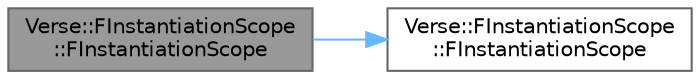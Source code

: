 digraph "Verse::FInstantiationScope::FInstantiationScope"
{
 // INTERACTIVE_SVG=YES
 // LATEX_PDF_SIZE
  bgcolor="transparent";
  edge [fontname=Helvetica,fontsize=10,labelfontname=Helvetica,labelfontsize=10];
  node [fontname=Helvetica,fontsize=10,shape=box,height=0.2,width=0.4];
  rankdir="LR";
  Node1 [id="Node000001",label="Verse::FInstantiationScope\l::FInstantiationScope",height=0.2,width=0.4,color="gray40", fillcolor="grey60", style="filled", fontcolor="black",tooltip=" "];
  Node1 -> Node2 [id="edge1_Node000001_Node000002",color="steelblue1",style="solid",tooltip=" "];
  Node2 [id="Node000002",label="Verse::FInstantiationScope\l::FInstantiationScope",height=0.2,width=0.4,color="grey40", fillcolor="white", style="filled",URL="$d4/da8/structVerse_1_1FInstantiationScope.html#aa0107fc1ef96be0f8edf17fe78e17e46",tooltip=" "];
}

